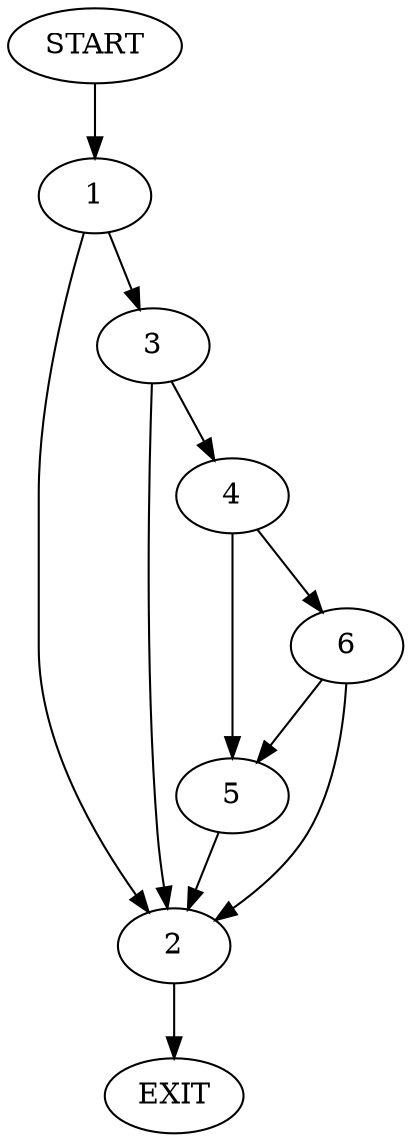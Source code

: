 digraph {
0 [label="START"]
7 [label="EXIT"]
0 -> 1
1 -> 2
1 -> 3
2 -> 7
3 -> 2
3 -> 4
4 -> 5
4 -> 6
6 -> 5
6 -> 2
5 -> 2
}
